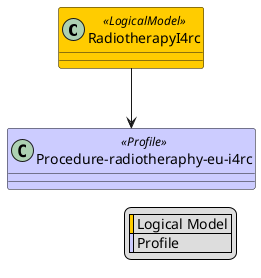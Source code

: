 @startuml
skinparam class {
    BackgroundColor<<LogicalModel>> #FFCC00
    BackgroundColor<<Profile>> #CCCCFF
}
skinparam linetype ortho
legend right
  | <#FFCC00> | Logical Model |
  | <#CCCCFF> | Profile |
endlegend
class "RadiotherapyI4rc" <<LogicalModel>> [[StructureDefinition-RadiotherapyI4rc.html]]
class "Procedure-radiotheraphy-eu-i4rc" <<Profile>> [[StructureDefinition-Procedure-radiotheraphy-eu-i4rc.html]]
"RadiotherapyI4rc" --> "Procedure-radiotheraphy-eu-i4rc"
@enduml